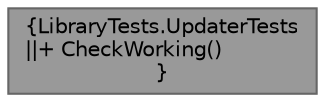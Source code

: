 digraph "LibraryTests.UpdaterTests"
{
 // INTERACTIVE_SVG=YES
 // LATEX_PDF_SIZE
  bgcolor="transparent";
  edge [fontname=Helvetica,fontsize=10,labelfontname=Helvetica,labelfontsize=10];
  node [fontname=Helvetica,fontsize=10,shape=box,height=0.2,width=0.4];
  Node1 [label="{LibraryTests.UpdaterTests\n||+ CheckWorking()\l}",height=0.2,width=0.4,color="gray40", fillcolor="grey60", style="filled", fontcolor="black",tooltip=" "];
}
